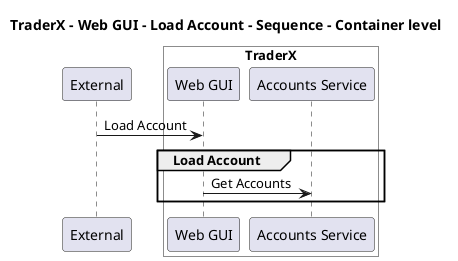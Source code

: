 @startuml

title TraderX - Web GUI - Load Account - Sequence - Container level

participant "External" as C4InterFlow.SoftwareSystems.ExternalSystem

box "TraderX" #White
    participant "Web GUI" as TraderX.SoftwareSystems.TraderX.Containers.WebGUI
    participant "Accounts Service" as TraderX.SoftwareSystems.TraderX.Containers.AccountsService
end box


C4InterFlow.SoftwareSystems.ExternalSystem -> TraderX.SoftwareSystems.TraderX.Containers.WebGUI : Load Account
group Load Account
TraderX.SoftwareSystems.TraderX.Containers.WebGUI -> TraderX.SoftwareSystems.TraderX.Containers.AccountsService : Get Accounts
end


@enduml
